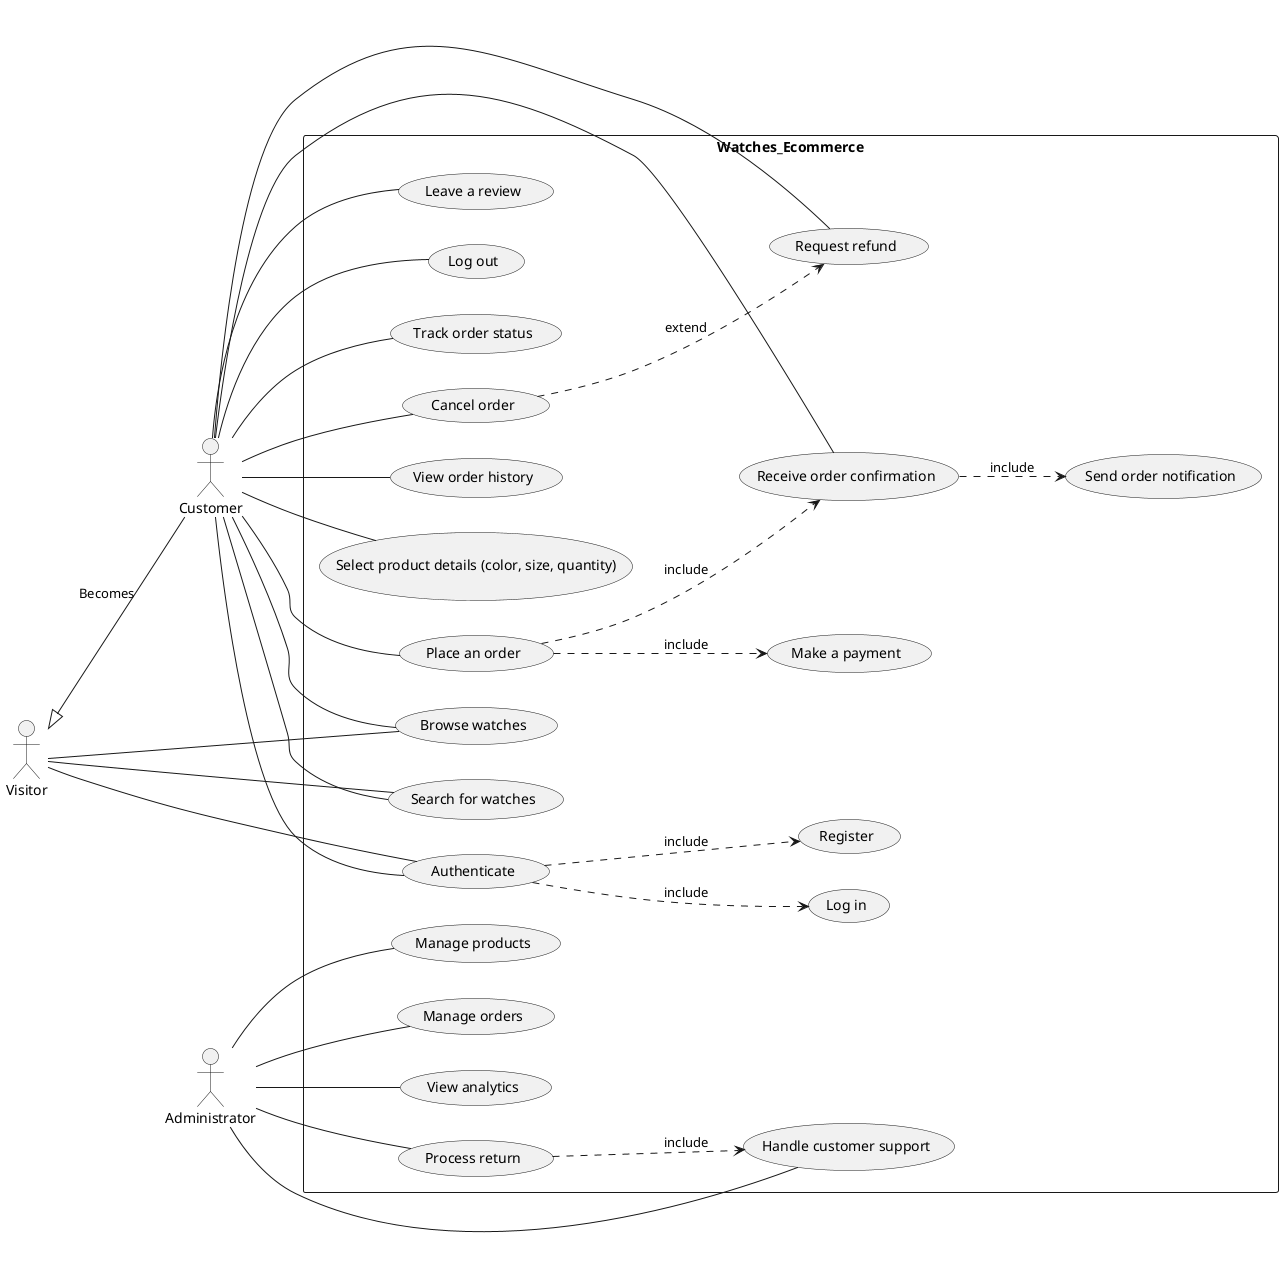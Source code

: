 @startuml Watches_Ecommerce
left to right direction
actor Visitor
actor Customer
actor Administrator

rectangle "Watches_Ecommerce" {
  usecase "Browse watches" as UC_Browse
  usecase "Search for watches" as UC_Search
  usecase "Select product details (color, size, quantity)" as UC_SelectDetails
  usecase "Place an order" as UC_Order
  usecase "Make a payment" as UC_Payment
  usecase "Receive order confirmation" as UC_OrderConfirmation
  usecase "Send order notification" as UC_SendNotification
  usecase "Leave a review" as UC_Review
  usecase "Authenticate" as UC_Authenticate
  usecase "Register" as UC_Register
  usecase "Log in" as UC_Login
  usecase "Log out" as UC_Logout
  usecase "Track order status" as UC_TrackOrder
  usecase "Cancel order" as UC_CancelOrder
  usecase "View order history" as UC_OrderHistory
  usecase "Request refund" as UC_RequestRefund
  usecase "Manage products" as UC_ManageProducts
  usecase "Manage orders" as UC_ManageOrders
  usecase "View analytics" as UC_ViewAnalytics
  usecase "Handle customer support" as UC_CustomerSupport
  usecase "Process return" as UC_ProcessReturn
  
  UC_Authenticate ..> UC_Register : "«include»"
  UC_Authenticate ..> UC_Login : "«include»"
'   UC_SelectDetails ..> UC_Order : "«include»"
  UC_Order ..> UC_Payment : "«include»"
  UC_Order ..> UC_OrderConfirmation : "«include»"
  UC_OrderConfirmation ..> UC_SendNotification : "«include»"
  UC_CancelOrder ..> UC_RequestRefund : "«extend»"
  UC_ProcessReturn ..> UC_CustomerSupport : "«include»"
}

Visitor <|-- Customer : "Becomes"
Visitor -- UC_Browse
Visitor -- UC_Search
Visitor -- UC_Authenticate

Customer -- UC_Browse
Customer -- UC_Search
Customer -- UC_SelectDetails
Customer -- UC_Order
' Customer -- UC_Payment
Customer -- UC_OrderConfirmation
Customer -- UC_Review
Customer -- UC_Authenticate
Customer -- UC_Logout
Customer -- UC_TrackOrder
Customer -- UC_CancelOrder
Customer -- UC_OrderHistory
Customer -- UC_RequestRefund

Administrator -- UC_ManageProducts
Administrator -- UC_ManageOrders
Administrator -- UC_ViewAnalytics
Administrator -- UC_CustomerSupport
Administrator -- UC_ProcessReturn
@enduml
